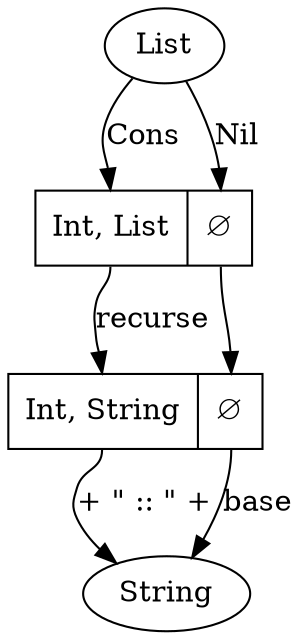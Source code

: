 digraph {
    List[class="disabled"]
    ListStruct[shape=record label="<cons> Int, List| <nil> ∅" class="disabled"]
    ListStruct2[shape=record label="<cons> Int, String| <nil> ∅" class="disabled"]
    String[class="disabled"]

    List             -> ListStruct:cons [class="pattern,disabled" label=Cons]
    List             -> ListStruct:nil [class="pattern,disabled" label=Nil]
    ListStruct:cons  -> ListStruct2:cons [label=recurse class="disabled"]
    ListStruct:nil   -> ListStruct2:nil[class="disabled"]
    ListStruct2:cons -> String[label="+ \" :: \" +"]
    ListStruct2:nil  -> String[label="base" class="disabled"]
}
